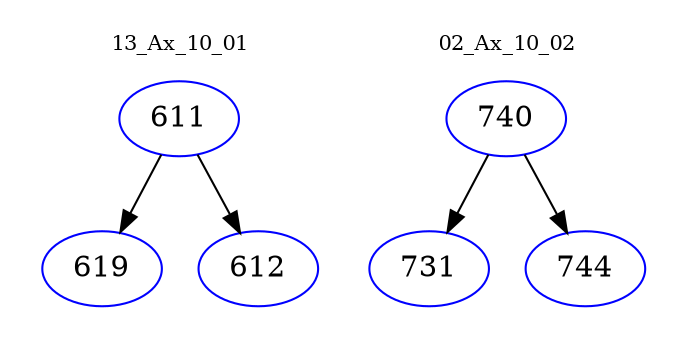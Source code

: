 digraph{
subgraph cluster_0 {
color = white
label = "13_Ax_10_01";
fontsize=10;
T0_611 [label="611", color="blue"]
T0_611 -> T0_619 [color="black"]
T0_619 [label="619", color="blue"]
T0_611 -> T0_612 [color="black"]
T0_612 [label="612", color="blue"]
}
subgraph cluster_1 {
color = white
label = "02_Ax_10_02";
fontsize=10;
T1_740 [label="740", color="blue"]
T1_740 -> T1_731 [color="black"]
T1_731 [label="731", color="blue"]
T1_740 -> T1_744 [color="black"]
T1_744 [label="744", color="blue"]
}
}
